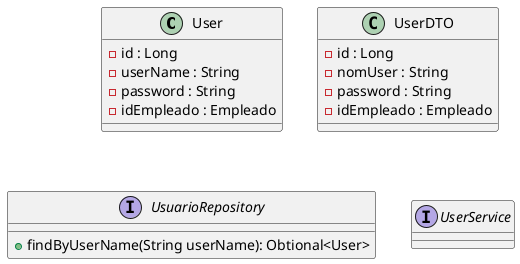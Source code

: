 @startuml diagraClases
    class User{
        -id : Long
        -userName : String
        -password : String
        -idEmpleado : Empleado
    }

    class UserDTO{
        -id : Long
        -nomUser : String
        -password : String
        -idEmpleado : Empleado
    }

    interface UsuarioRepository {
        +findByUserName(String userName): Obtional<User>         
    }

    interface UserService {
        
    }




@end